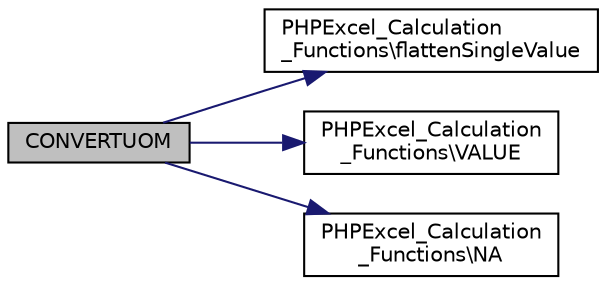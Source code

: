 digraph "CONVERTUOM"
{
  edge [fontname="Helvetica",fontsize="10",labelfontname="Helvetica",labelfontsize="10"];
  node [fontname="Helvetica",fontsize="10",shape=record];
  rankdir="LR";
  Node46 [label="CONVERTUOM",height=0.2,width=0.4,color="black", fillcolor="grey75", style="filled", fontcolor="black"];
  Node46 -> Node47 [color="midnightblue",fontsize="10",style="solid",fontname="Helvetica"];
  Node47 [label="PHPExcel_Calculation\l_Functions\\flattenSingleValue",height=0.2,width=0.4,color="black", fillcolor="white", style="filled",URL="$class_p_h_p_excel___calculation___functions.html#acaf2a2e8a02edcc96314474aa06d8550"];
  Node46 -> Node48 [color="midnightblue",fontsize="10",style="solid",fontname="Helvetica"];
  Node48 [label="PHPExcel_Calculation\l_Functions\\VALUE",height=0.2,width=0.4,color="black", fillcolor="white", style="filled",URL="$class_p_h_p_excel___calculation___functions.html#a2cc495b625ec296fd11527f968a37698"];
  Node46 -> Node49 [color="midnightblue",fontsize="10",style="solid",fontname="Helvetica"];
  Node49 [label="PHPExcel_Calculation\l_Functions\\NA",height=0.2,width=0.4,color="black", fillcolor="white", style="filled",URL="$class_p_h_p_excel___calculation___functions.html#a48b30b27e546966a7a89d8e4946a2479"];
}
